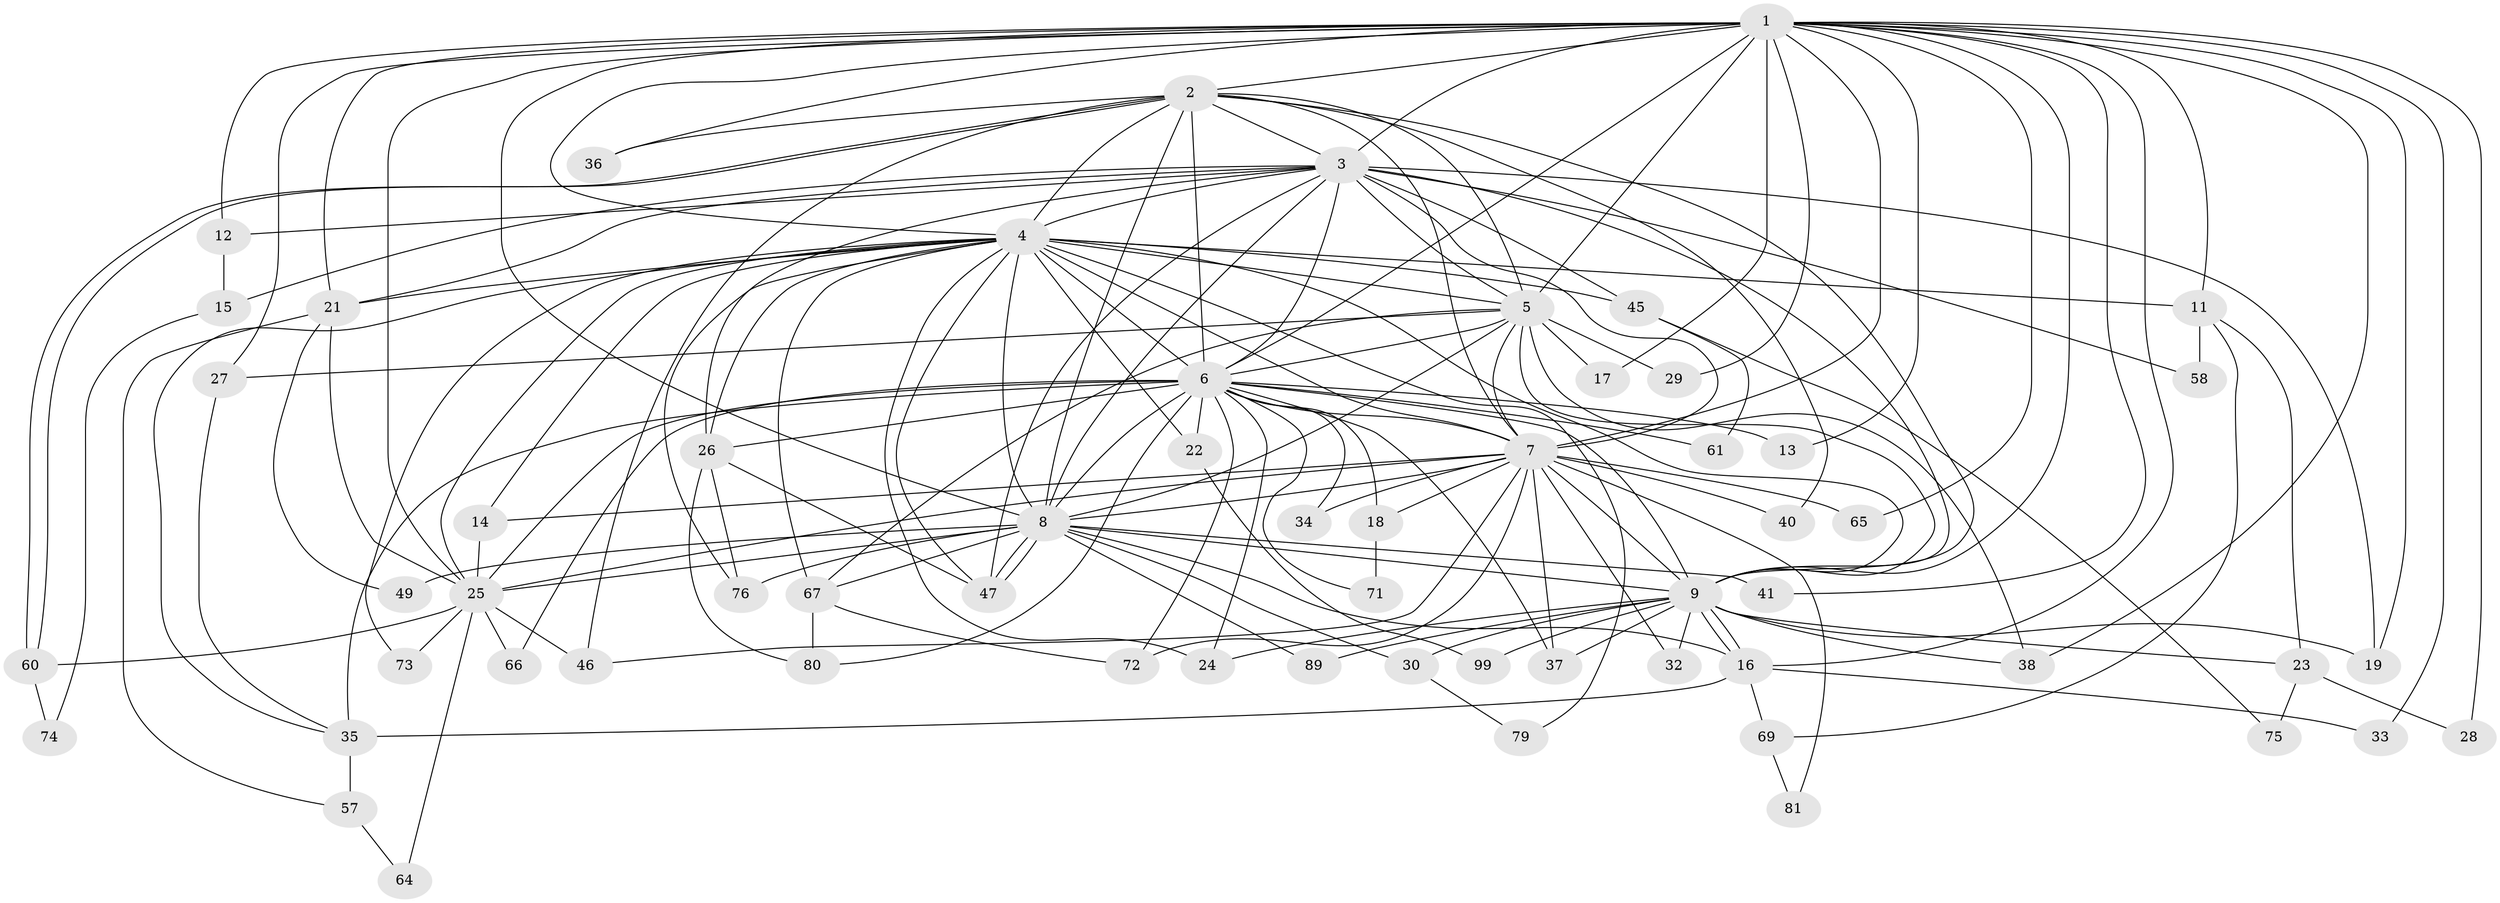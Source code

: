 // original degree distribution, {29: 0.009708737864077669, 14: 0.019417475728155338, 19: 0.009708737864077669, 27: 0.009708737864077669, 20: 0.009708737864077669, 23: 0.009708737864077669, 21: 0.02912621359223301, 5: 0.038834951456310676, 3: 0.23300970873786409, 6: 0.02912621359223301, 2: 0.5339805825242718, 4: 0.05825242718446602, 9: 0.009708737864077669}
// Generated by graph-tools (version 1.1) at 2025/17/03/04/25 18:17:35]
// undirected, 61 vertices, 164 edges
graph export_dot {
graph [start="1"]
  node [color=gray90,style=filled];
  1;
  2;
  3;
  4 [super="+68+83"];
  5;
  6 [super="+10+84+92+95+94+62+56+20"];
  7 [super="+42"];
  8;
  9 [super="+52"];
  11;
  12;
  13 [super="+70"];
  14;
  15;
  16 [super="+44"];
  17;
  18;
  19 [super="+100"];
  21 [super="+50+31"];
  22;
  23;
  24 [super="+39"];
  25 [super="+48+53+88+86+55+51"];
  26 [super="+43"];
  27;
  28;
  29;
  30;
  32;
  33;
  34;
  35 [super="+54"];
  36;
  37;
  38 [super="+87"];
  40;
  41;
  45 [super="+82"];
  46 [super="+63"];
  47 [super="+103+91+98"];
  49;
  57;
  58;
  60;
  61;
  64;
  65;
  66;
  67 [super="+96"];
  69;
  71;
  72;
  73;
  74;
  75;
  76 [super="+90"];
  79;
  80;
  81;
  89;
  99;
  1 -- 2;
  1 -- 3;
  1 -- 4;
  1 -- 5;
  1 -- 6 [weight=2];
  1 -- 7 [weight=2];
  1 -- 8;
  1 -- 9;
  1 -- 11;
  1 -- 12;
  1 -- 13 [weight=2];
  1 -- 17;
  1 -- 19;
  1 -- 21;
  1 -- 25 [weight=3];
  1 -- 27;
  1 -- 28;
  1 -- 29;
  1 -- 33;
  1 -- 36;
  1 -- 38;
  1 -- 41;
  1 -- 65;
  1 -- 16;
  2 -- 3;
  2 -- 4;
  2 -- 5;
  2 -- 6 [weight=2];
  2 -- 7;
  2 -- 8;
  2 -- 9;
  2 -- 36;
  2 -- 40;
  2 -- 46;
  2 -- 60;
  2 -- 60;
  3 -- 4;
  3 -- 5;
  3 -- 6 [weight=3];
  3 -- 7;
  3 -- 8;
  3 -- 9;
  3 -- 12;
  3 -- 15;
  3 -- 19;
  3 -- 26;
  3 -- 45;
  3 -- 58;
  3 -- 21 [weight=2];
  3 -- 47;
  4 -- 5;
  4 -- 6 [weight=5];
  4 -- 7;
  4 -- 8;
  4 -- 9 [weight=2];
  4 -- 11;
  4 -- 14;
  4 -- 21;
  4 -- 22;
  4 -- 24;
  4 -- 25;
  4 -- 26;
  4 -- 45 [weight=3];
  4 -- 79;
  4 -- 47;
  4 -- 76;
  4 -- 35;
  4 -- 73;
  4 -- 67;
  5 -- 6 [weight=2];
  5 -- 7;
  5 -- 8;
  5 -- 9;
  5 -- 17;
  5 -- 27;
  5 -- 29;
  5 -- 67;
  5 -- 38;
  6 -- 7 [weight=4];
  6 -- 8 [weight=4];
  6 -- 9 [weight=2];
  6 -- 18;
  6 -- 22;
  6 -- 34;
  6 -- 61;
  6 -- 66;
  6 -- 71;
  6 -- 72;
  6 -- 13;
  6 -- 80;
  6 -- 24;
  6 -- 35 [weight=2];
  6 -- 37;
  6 -- 25;
  6 -- 26;
  7 -- 8;
  7 -- 9;
  7 -- 14;
  7 -- 18;
  7 -- 32;
  7 -- 34;
  7 -- 37;
  7 -- 40;
  7 -- 46;
  7 -- 65;
  7 -- 72;
  7 -- 81;
  7 -- 25;
  8 -- 9;
  8 -- 30;
  8 -- 41;
  8 -- 47;
  8 -- 47;
  8 -- 49;
  8 -- 67;
  8 -- 76;
  8 -- 89;
  8 -- 25;
  8 -- 16;
  9 -- 16;
  9 -- 16;
  9 -- 23;
  9 -- 30;
  9 -- 32;
  9 -- 38;
  9 -- 89;
  9 -- 99;
  9 -- 19;
  9 -- 24;
  9 -- 37;
  11 -- 23;
  11 -- 58;
  11 -- 69;
  12 -- 15;
  14 -- 25;
  15 -- 74;
  16 -- 33;
  16 -- 35;
  16 -- 69;
  18 -- 71;
  21 -- 57;
  21 -- 25;
  21 -- 49;
  22 -- 99;
  23 -- 28;
  23 -- 75;
  25 -- 73;
  25 -- 66;
  25 -- 64;
  25 -- 60;
  25 -- 46;
  26 -- 76;
  26 -- 80;
  26 -- 47;
  27 -- 35;
  30 -- 79;
  35 -- 57;
  45 -- 61;
  45 -- 75;
  57 -- 64;
  60 -- 74;
  67 -- 80;
  67 -- 72;
  69 -- 81;
}
